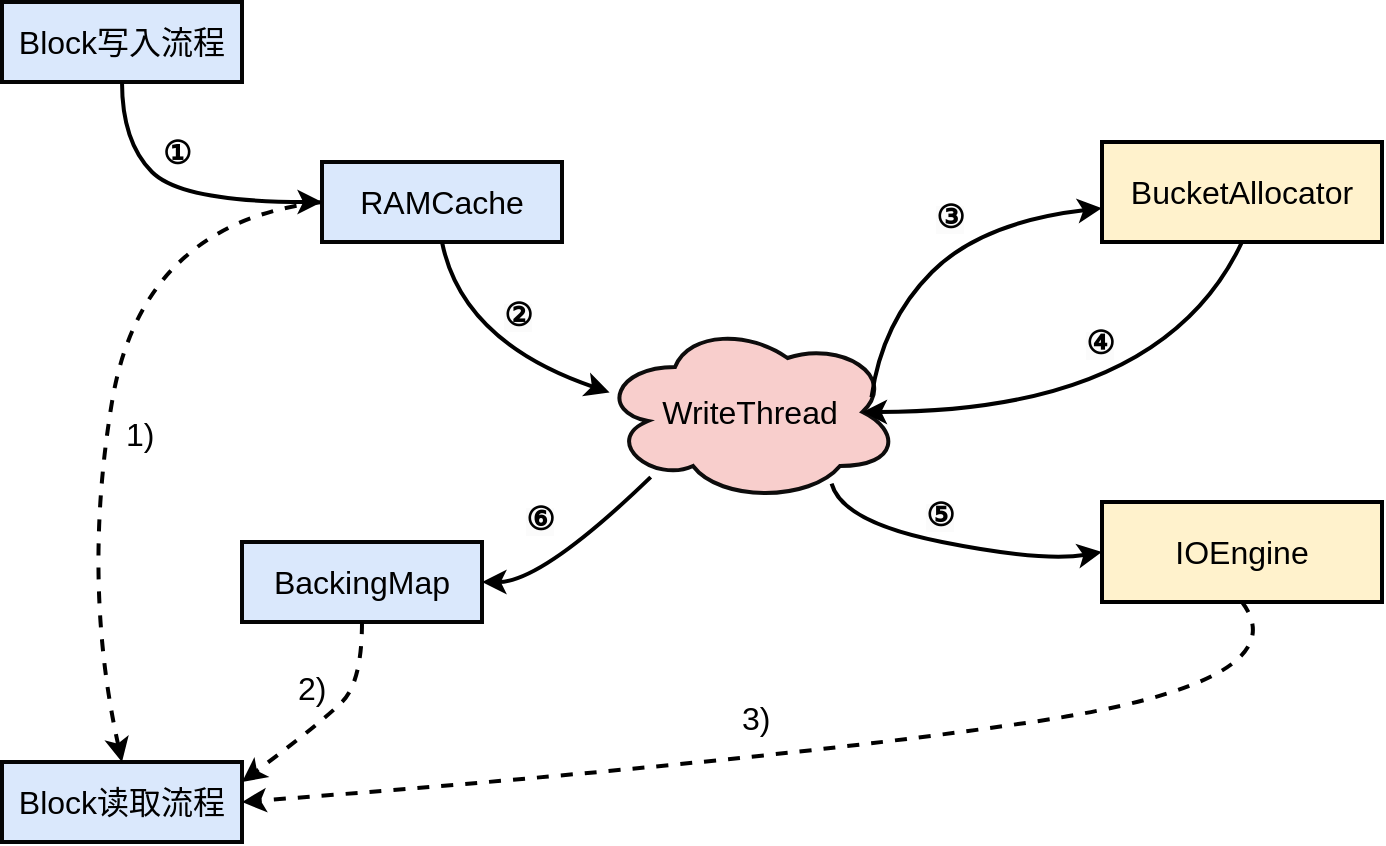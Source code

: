 <mxfile version="21.2.8" type="device">
  <diagram name="Page-1" id="b6QO3Gt0Sla1Avr6Ne0D">
    <mxGraphModel dx="842" dy="533" grid="1" gridSize="10" guides="1" tooltips="1" connect="1" arrows="1" fold="1" page="1" pageScale="1" pageWidth="827" pageHeight="1169" math="0" shadow="0">
      <root>
        <mxCell id="0" />
        <mxCell id="1" parent="0" />
        <mxCell id="VmuTNMyKwIU2O99n4Ny9-1" value="&lt;font style=&quot;font-size: 16px;&quot;&gt;Block写入流程&lt;/font&gt;" style="rounded=0;whiteSpace=wrap;html=1;strokeWidth=2;fillColor=#dae8fc;strokeColor=#050505;" vertex="1" parent="1">
          <mxGeometry x="40" y="80" width="120" height="40" as="geometry" />
        </mxCell>
        <mxCell id="VmuTNMyKwIU2O99n4Ny9-2" value="&lt;font style=&quot;font-size: 16px;&quot;&gt;RAMCache&lt;/font&gt;" style="rounded=0;whiteSpace=wrap;html=1;strokeWidth=2;fillColor=#dae8fc;strokeColor=#050505;" vertex="1" parent="1">
          <mxGeometry x="200" y="160" width="120" height="40" as="geometry" />
        </mxCell>
        <mxCell id="VmuTNMyKwIU2O99n4Ny9-3" value="" style="curved=1;endArrow=classic;html=1;rounded=0;exitX=0.5;exitY=1;exitDx=0;exitDy=0;entryX=0;entryY=0.5;entryDx=0;entryDy=0;strokeWidth=2;" edge="1" parent="1" source="VmuTNMyKwIU2O99n4Ny9-1" target="VmuTNMyKwIU2O99n4Ny9-2">
          <mxGeometry width="50" height="50" relative="1" as="geometry">
            <mxPoint x="390" y="300" as="sourcePoint" />
            <mxPoint x="440" y="250" as="targetPoint" />
            <Array as="points">
              <mxPoint x="100" y="150" />
              <mxPoint x="130" y="180" />
            </Array>
          </mxGeometry>
        </mxCell>
        <mxCell id="VmuTNMyKwIU2O99n4Ny9-4" value="&lt;font style=&quot;font-size: 16px;&quot;&gt;WriteThread&lt;/font&gt;" style="ellipse;shape=cloud;whiteSpace=wrap;html=1;fillColor=#f8cecc;strokeColor=#0d0c0c;strokeWidth=2;" vertex="1" parent="1">
          <mxGeometry x="339" y="240" width="150" height="90" as="geometry" />
        </mxCell>
        <mxCell id="VmuTNMyKwIU2O99n4Ny9-5" value="" style="curved=1;endArrow=classic;html=1;rounded=0;exitX=0.5;exitY=1;exitDx=0;exitDy=0;entryX=0.032;entryY=0.391;entryDx=0;entryDy=0;entryPerimeter=0;strokeWidth=2;" edge="1" parent="1" source="VmuTNMyKwIU2O99n4Ny9-2" target="VmuTNMyKwIU2O99n4Ny9-4">
          <mxGeometry width="50" height="50" relative="1" as="geometry">
            <mxPoint x="390" y="220" as="sourcePoint" />
            <mxPoint x="440" y="170" as="targetPoint" />
            <Array as="points">
              <mxPoint x="270" y="250" />
            </Array>
          </mxGeometry>
        </mxCell>
        <mxCell id="VmuTNMyKwIU2O99n4Ny9-7" value="&lt;font style=&quot;font-size: 16px;&quot;&gt;BucketAllocator&lt;/font&gt;" style="rounded=0;whiteSpace=wrap;html=1;strokeWidth=2;fillColor=#fff2cc;strokeColor=#000000;" vertex="1" parent="1">
          <mxGeometry x="590" y="150" width="140" height="50" as="geometry" />
        </mxCell>
        <mxCell id="VmuTNMyKwIU2O99n4Ny9-8" value="" style="curved=1;endArrow=classic;html=1;rounded=0;exitX=0.905;exitY=0.418;exitDx=0;exitDy=0;exitPerimeter=0;strokeWidth=2;" edge="1" parent="1" source="VmuTNMyKwIU2O99n4Ny9-4" target="VmuTNMyKwIU2O99n4Ny9-7">
          <mxGeometry width="50" height="50" relative="1" as="geometry">
            <mxPoint x="410" y="240" as="sourcePoint" />
            <mxPoint x="460" y="190" as="targetPoint" />
            <Array as="points">
              <mxPoint x="480" y="240" />
              <mxPoint x="530" y="190" />
            </Array>
          </mxGeometry>
        </mxCell>
        <mxCell id="VmuTNMyKwIU2O99n4Ny9-9" value="" style="curved=1;endArrow=classic;html=1;rounded=0;exitX=0.5;exitY=1;exitDx=0;exitDy=0;entryX=0.875;entryY=0.5;entryDx=0;entryDy=0;entryPerimeter=0;strokeWidth=2;" edge="1" parent="1" source="VmuTNMyKwIU2O99n4Ny9-7" target="VmuTNMyKwIU2O99n4Ny9-4">
          <mxGeometry width="50" height="50" relative="1" as="geometry">
            <mxPoint x="410" y="240" as="sourcePoint" />
            <mxPoint x="460" y="190" as="targetPoint" />
            <Array as="points">
              <mxPoint x="620" y="285" />
            </Array>
          </mxGeometry>
        </mxCell>
        <mxCell id="VmuTNMyKwIU2O99n4Ny9-10" value="&lt;font style=&quot;font-size: 16px;&quot;&gt;IOEngine&lt;br&gt;&lt;/font&gt;" style="rounded=0;whiteSpace=wrap;html=1;strokeWidth=2;fillColor=#fff2cc;strokeColor=#000000;" vertex="1" parent="1">
          <mxGeometry x="590" y="330" width="140" height="50" as="geometry" />
        </mxCell>
        <mxCell id="VmuTNMyKwIU2O99n4Ny9-11" value="" style="curved=1;endArrow=classic;html=1;rounded=0;exitX=0.772;exitY=0.898;exitDx=0;exitDy=0;exitPerimeter=0;entryX=0;entryY=0.5;entryDx=0;entryDy=0;strokeWidth=2;" edge="1" parent="1" source="VmuTNMyKwIU2O99n4Ny9-4" target="VmuTNMyKwIU2O99n4Ny9-10">
          <mxGeometry width="50" height="50" relative="1" as="geometry">
            <mxPoint x="410" y="260" as="sourcePoint" />
            <mxPoint x="460" y="210" as="targetPoint" />
            <Array as="points">
              <mxPoint x="460" y="340" />
              <mxPoint x="560" y="360" />
            </Array>
          </mxGeometry>
        </mxCell>
        <mxCell id="VmuTNMyKwIU2O99n4Ny9-12" value="&lt;font style=&quot;font-size: 16px;&quot;&gt;BackingMap&lt;/font&gt;" style="rounded=0;whiteSpace=wrap;html=1;strokeWidth=2;fillColor=#dae8fc;strokeColor=#050505;" vertex="1" parent="1">
          <mxGeometry x="160" y="350" width="120" height="40" as="geometry" />
        </mxCell>
        <mxCell id="VmuTNMyKwIU2O99n4Ny9-13" value="" style="curved=1;endArrow=classic;html=1;rounded=0;exitX=0.169;exitY=0.862;exitDx=0;exitDy=0;exitPerimeter=0;entryX=1;entryY=0.5;entryDx=0;entryDy=0;strokeWidth=2;" edge="1" parent="1" source="VmuTNMyKwIU2O99n4Ny9-4" target="VmuTNMyKwIU2O99n4Ny9-12">
          <mxGeometry width="50" height="50" relative="1" as="geometry">
            <mxPoint x="410" y="260" as="sourcePoint" />
            <mxPoint x="460" y="210" as="targetPoint" />
            <Array as="points">
              <mxPoint x="310" y="370" />
            </Array>
          </mxGeometry>
        </mxCell>
        <mxCell id="VmuTNMyKwIU2O99n4Ny9-15" value="&lt;b&gt;&lt;font style=&quot;font-size: 16px;&quot;&gt;①&lt;/font&gt;&lt;/b&gt;" style="text;html=1;align=center;verticalAlign=middle;resizable=0;points=[];autosize=1;strokeColor=none;fillColor=none;strokeWidth=2;" vertex="1" parent="1">
          <mxGeometry x="107" y="140" width="40" height="30" as="geometry" />
        </mxCell>
        <mxCell id="VmuTNMyKwIU2O99n4Ny9-16" value="&lt;b style=&quot;border-color: var(--border-color); color: rgb(0, 0, 0); font-family: Helvetica; font-size: 12px; font-style: normal; font-variant-ligatures: normal; font-variant-caps: normal; letter-spacing: normal; orphans: 2; text-align: center; text-indent: 0px; text-transform: none; widows: 2; word-spacing: 0px; -webkit-text-stroke-width: 0px; background-color: rgb(251, 251, 251); text-decoration-thickness: initial; text-decoration-style: initial; text-decoration-color: initial;&quot;&gt;&lt;font style=&quot;border-color: var(--border-color); font-size: 16px;&quot;&gt;②&lt;/font&gt;&lt;/b&gt;" style="text;whiteSpace=wrap;html=1;strokeWidth=2;" vertex="1" parent="1">
          <mxGeometry x="289" y="220" width="50" height="40" as="geometry" />
        </mxCell>
        <mxCell id="VmuTNMyKwIU2O99n4Ny9-17" value="&lt;b style=&quot;border-color: var(--border-color); color: rgb(0, 0, 0); font-family: Helvetica; font-size: 12px; font-style: normal; font-variant-ligatures: normal; font-variant-caps: normal; letter-spacing: normal; orphans: 2; text-align: center; text-indent: 0px; text-transform: none; widows: 2; word-spacing: 0px; -webkit-text-stroke-width: 0px; background-color: rgb(251, 251, 251); text-decoration-thickness: initial; text-decoration-style: initial; text-decoration-color: initial;&quot;&gt;&lt;font style=&quot;border-color: var(--border-color); font-size: 16px;&quot;&gt;③&lt;/font&gt;&lt;/b&gt;" style="text;whiteSpace=wrap;html=1;strokeWidth=2;" vertex="1" parent="1">
          <mxGeometry x="505" y="171" width="50" height="40" as="geometry" />
        </mxCell>
        <mxCell id="VmuTNMyKwIU2O99n4Ny9-19" value="&lt;b style=&quot;border-color: var(--border-color); color: rgb(0, 0, 0); font-family: Helvetica; font-size: 12px; font-style: normal; font-variant-ligatures: normal; font-variant-caps: normal; letter-spacing: normal; orphans: 2; text-align: center; text-indent: 0px; text-transform: none; widows: 2; word-spacing: 0px; -webkit-text-stroke-width: 0px; background-color: rgb(251, 251, 251); text-decoration-thickness: initial; text-decoration-style: initial; text-decoration-color: initial;&quot;&gt;&lt;font style=&quot;border-color: var(--border-color); font-size: 16px;&quot;&gt;④&lt;/font&gt;&lt;/b&gt;" style="text;whiteSpace=wrap;html=1;strokeWidth=2;" vertex="1" parent="1">
          <mxGeometry x="580" y="234" width="50" height="40" as="geometry" />
        </mxCell>
        <mxCell id="VmuTNMyKwIU2O99n4Ny9-20" value="&lt;b style=&quot;border-color: var(--border-color); color: rgb(0, 0, 0); font-family: Helvetica; font-size: 12px; font-style: normal; font-variant-ligatures: normal; font-variant-caps: normal; letter-spacing: normal; orphans: 2; text-align: center; text-indent: 0px; text-transform: none; widows: 2; word-spacing: 0px; -webkit-text-stroke-width: 0px; background-color: rgb(251, 251, 251); text-decoration-thickness: initial; text-decoration-style: initial; text-decoration-color: initial;&quot;&gt;&lt;font style=&quot;border-color: var(--border-color); font-size: 16px;&quot;&gt;⑤&lt;/font&gt;&lt;/b&gt;" style="text;whiteSpace=wrap;html=1;strokeWidth=2;" vertex="1" parent="1">
          <mxGeometry x="500" y="320" width="50" height="40" as="geometry" />
        </mxCell>
        <mxCell id="VmuTNMyKwIU2O99n4Ny9-21" value="&lt;b style=&quot;border-color: var(--border-color); color: rgb(0, 0, 0); font-family: Helvetica; font-size: 12px; font-style: normal; font-variant-ligatures: normal; font-variant-caps: normal; letter-spacing: normal; orphans: 2; text-align: center; text-indent: 0px; text-transform: none; widows: 2; word-spacing: 0px; -webkit-text-stroke-width: 0px; background-color: rgb(251, 251, 251); text-decoration-thickness: initial; text-decoration-style: initial; text-decoration-color: initial;&quot;&gt;&lt;font style=&quot;border-color: var(--border-color); font-size: 16px;&quot;&gt;⑥&lt;/font&gt;&lt;/b&gt;" style="text;whiteSpace=wrap;html=1;strokeWidth=2;" vertex="1" parent="1">
          <mxGeometry x="300" y="322" width="50" height="40" as="geometry" />
        </mxCell>
        <mxCell id="VmuTNMyKwIU2O99n4Ny9-23" value="&lt;font style=&quot;font-size: 16px;&quot;&gt;Block读取流程&lt;/font&gt;" style="rounded=0;whiteSpace=wrap;html=1;strokeWidth=2;fillColor=#dae8fc;strokeColor=#050505;" vertex="1" parent="1">
          <mxGeometry x="40" y="460" width="120" height="40" as="geometry" />
        </mxCell>
        <mxCell id="VmuTNMyKwIU2O99n4Ny9-24" value="" style="curved=1;endArrow=none;html=1;rounded=0;exitX=0.5;exitY=0;exitDx=0;exitDy=0;entryX=0;entryY=0.5;entryDx=0;entryDy=0;dashed=1;strokeWidth=2;endFill=0;startArrow=classic;startFill=1;" edge="1" parent="1" source="VmuTNMyKwIU2O99n4Ny9-23" target="VmuTNMyKwIU2O99n4Ny9-2">
          <mxGeometry width="50" height="50" relative="1" as="geometry">
            <mxPoint x="400" y="370" as="sourcePoint" />
            <mxPoint x="450" y="320" as="targetPoint" />
            <Array as="points">
              <mxPoint x="80" y="370" />
              <mxPoint x="110" y="190" />
            </Array>
          </mxGeometry>
        </mxCell>
        <mxCell id="VmuTNMyKwIU2O99n4Ny9-25" value="&lt;div style=&quot;text-align: center;&quot;&gt;&lt;span style=&quot;background-color: initial; font-size: 16px;&quot;&gt;1)&lt;/span&gt;&lt;/div&gt;" style="text;whiteSpace=wrap;html=1;strokeWidth=2;" vertex="1" parent="1">
          <mxGeometry x="100" y="280" width="50" height="40" as="geometry" />
        </mxCell>
        <mxCell id="VmuTNMyKwIU2O99n4Ny9-26" value="" style="curved=1;endArrow=classic;html=1;rounded=0;exitX=0.5;exitY=1;exitDx=0;exitDy=0;entryX=1;entryY=0.25;entryDx=0;entryDy=0;dashed=1;strokeWidth=2;" edge="1" parent="1" source="VmuTNMyKwIU2O99n4Ny9-12" target="VmuTNMyKwIU2O99n4Ny9-23">
          <mxGeometry width="50" height="50" relative="1" as="geometry">
            <mxPoint x="290" y="330" as="sourcePoint" />
            <mxPoint x="340" y="280" as="targetPoint" />
            <Array as="points">
              <mxPoint x="220" y="420" />
              <mxPoint x="200" y="440" />
            </Array>
          </mxGeometry>
        </mxCell>
        <mxCell id="VmuTNMyKwIU2O99n4Ny9-27" value="&lt;div style=&quot;text-align: center;&quot;&gt;&lt;span style=&quot;background-color: initial; font-size: 16px;&quot;&gt;2)&lt;/span&gt;&lt;/div&gt;" style="text;whiteSpace=wrap;html=1;strokeWidth=2;" vertex="1" parent="1">
          <mxGeometry x="186" y="407" width="50" height="40" as="geometry" />
        </mxCell>
        <mxCell id="VmuTNMyKwIU2O99n4Ny9-28" value="" style="curved=1;endArrow=classic;html=1;rounded=0;exitX=0.5;exitY=1;exitDx=0;exitDy=0;entryX=1;entryY=0.5;entryDx=0;entryDy=0;strokeWidth=2;dashed=1;" edge="1" parent="1" source="VmuTNMyKwIU2O99n4Ny9-10" target="VmuTNMyKwIU2O99n4Ny9-23">
          <mxGeometry width="50" height="50" relative="1" as="geometry">
            <mxPoint x="510" y="410" as="sourcePoint" />
            <mxPoint x="330" y="290" as="targetPoint" />
            <Array as="points">
              <mxPoint x="690" y="420" />
              <mxPoint x="420" y="460" />
            </Array>
          </mxGeometry>
        </mxCell>
        <mxCell id="VmuTNMyKwIU2O99n4Ny9-29" value="&lt;div style=&quot;text-align: center;&quot;&gt;&lt;span style=&quot;background-color: initial; font-size: 16px;&quot;&gt;3)&lt;/span&gt;&lt;/div&gt;" style="text;whiteSpace=wrap;html=1;strokeWidth=2;" vertex="1" parent="1">
          <mxGeometry x="408" y="422" width="50" height="40" as="geometry" />
        </mxCell>
      </root>
    </mxGraphModel>
  </diagram>
</mxfile>
